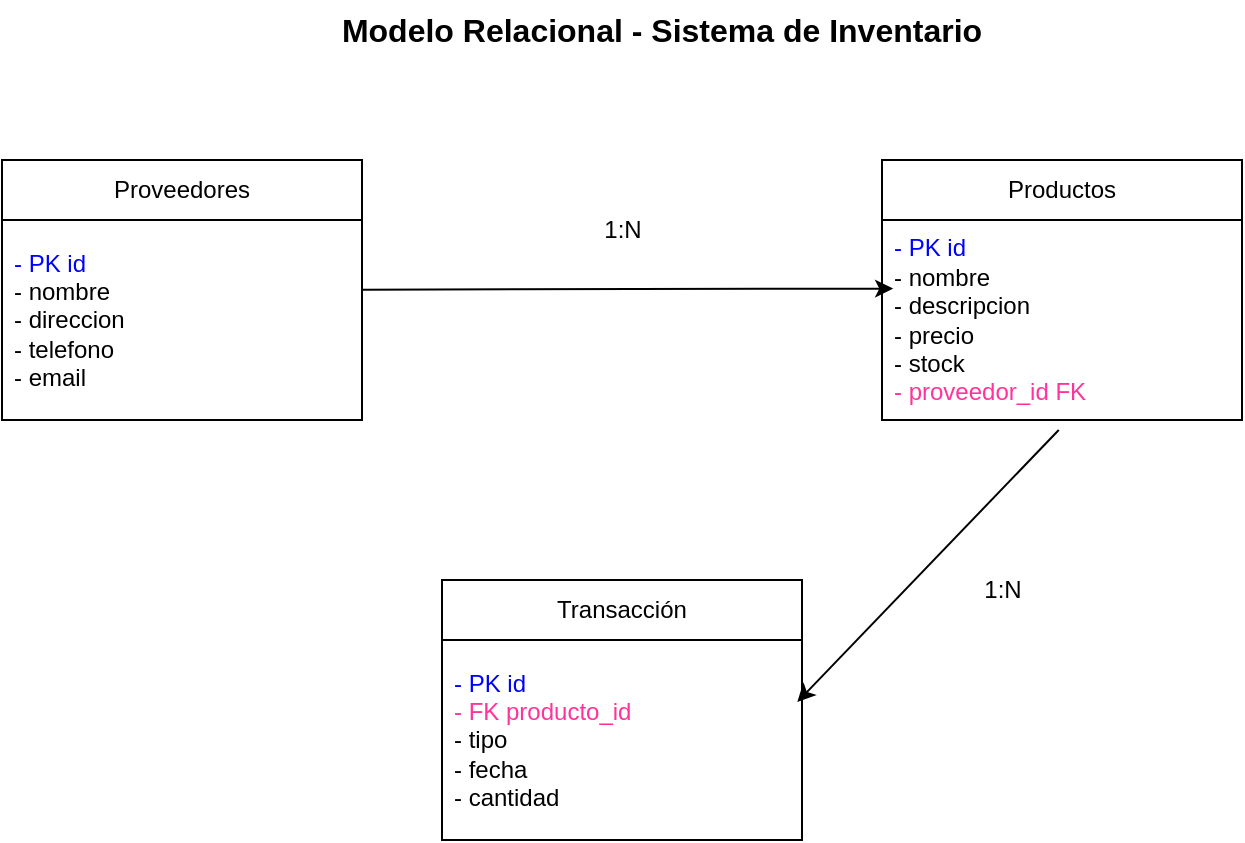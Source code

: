 <mxfile>
    <diagram id="d3jmf_HaA8kFaK0TcC_a" name="Modelo Relacional">
        <mxGraphModel dx="532" dy="214" grid="1" gridSize="10" guides="1" tooltips="1" connect="1" arrows="1" fold="1" page="1" pageScale="1" pageWidth="850" pageHeight="1100" math="0" shadow="0">
            <root>
                <mxCell id="0"/>
                <mxCell id="1" parent="0"/>
                <mxCell id="61" value="Modelo Relacional - Sistema de Inventario" style="text;html=1;strokeColor=none;fillColor=none;align=center;verticalAlign=middle;whiteSpace=wrap;rounded=0;fontSize=16;fontStyle=1;" parent="1" vertex="1">
                    <mxGeometry x="190" y="70" width="400" height="30" as="geometry"/>
                </mxCell>
                <mxCell id="70" value="" style="ellipse;whiteSpace=wrap;html=1;aspect=fixed;fillColor=none;strokeColor=none;" parent="1" vertex="1">
                    <mxGeometry x="477" y="125" width="6" height="6" as="geometry"/>
                </mxCell>
                <mxCell id="71" value="" style="ellipse;whiteSpace=wrap;html=1;aspect=fixed;fillColor=none;strokeColor=none;" parent="1" vertex="1">
                    <mxGeometry x="477" y="125" width="6" height="6" as="geometry"/>
                </mxCell>
                <mxCell id="100" value="" style="edgeStyle=none;html=1;entryX=0.031;entryY=0.343;entryDx=0;entryDy=0;entryPerimeter=0;" parent="1" source="84" target="97" edge="1">
                    <mxGeometry relative="1" as="geometry">
                        <mxPoint x="380" y="187.4" as="targetPoint"/>
                    </mxGeometry>
                </mxCell>
                <mxCell id="84" value="Proveedores" style="swimlane;fontStyle=0;childLayout=stackLayout;horizontal=1;startSize=30;horizontalStack=0;resizeParent=1;resizeParentMax=0;resizeLast=0;collapsible=1;marginBottom=0;whiteSpace=wrap;html=1;" parent="1" vertex="1">
                    <mxGeometry x="60" y="150" width="180" height="130" as="geometry"/>
                </mxCell>
                <mxCell id="85" value="&lt;font&gt;&lt;font style=&quot;color: rgb(0, 0, 255);&quot;&gt;- PK id&lt;/font&gt;&lt;br style=&quot;scrollbar-color: rgb(226, 226, 226) rgb(251, 251, 251);&quot;&gt;&lt;/font&gt;&lt;span style=&quot;color: rgb(0, 0, 0);&quot;&gt;- nombre&lt;/span&gt;&lt;br style=&quot;color: rgb(63, 63, 63); scrollbar-color: rgb(226, 226, 226) rgb(251, 251, 251);&quot;&gt;&lt;span style=&quot;color: rgb(0, 0, 0);&quot;&gt;- direccion&lt;/span&gt;&lt;br style=&quot;color: rgb(63, 63, 63); scrollbar-color: rgb(226, 226, 226) rgb(251, 251, 251);&quot;&gt;&lt;span style=&quot;color: rgb(0, 0, 0);&quot;&gt;- telefono&lt;/span&gt;&lt;br style=&quot;color: rgb(63, 63, 63); scrollbar-color: rgb(226, 226, 226) rgb(251, 251, 251);&quot;&gt;&lt;span style=&quot;color: rgb(0, 0, 0);&quot;&gt;- email&lt;/span&gt;" style="text;strokeColor=none;fillColor=none;align=left;verticalAlign=middle;spacingLeft=4;spacingRight=4;overflow=hidden;points=[[0,0.5],[1,0.5]];portConstraint=eastwest;rotatable=0;whiteSpace=wrap;html=1;" parent="84" vertex="1">
                    <mxGeometry y="30" width="180" height="100" as="geometry"/>
                </mxCell>
                <mxCell id="96" value="Productos" style="swimlane;fontStyle=0;childLayout=stackLayout;horizontal=1;startSize=30;horizontalStack=0;resizeParent=1;resizeParentMax=0;resizeLast=0;collapsible=1;marginBottom=0;whiteSpace=wrap;html=1;" parent="1" vertex="1">
                    <mxGeometry x="500" y="150" width="180" height="130" as="geometry"/>
                </mxCell>
                <mxCell id="97" value="&lt;font&gt;&lt;span&gt;&lt;font style=&quot;color: rgb(0, 0, 255);&quot;&gt;- PK id&lt;/font&gt;&lt;/span&gt;&lt;br style=&quot;scrollbar-color: rgb(226, 226, 226) rgb(251, 251, 251); color: rgb(63, 63, 63);&quot;&gt;&lt;/font&gt;&lt;span style=&quot;color: rgb(0, 0, 0);&quot;&gt;- nombre&lt;/span&gt;&lt;br style=&quot;color: rgb(63, 63, 63); scrollbar-color: rgb(226, 226, 226) rgb(251, 251, 251);&quot;&gt;&lt;span style=&quot;color: rgb(0, 0, 0);&quot;&gt;- descripcion&lt;/span&gt;&lt;div&gt;&lt;span style=&quot;color: rgb(0, 0, 0);&quot;&gt;- precio&lt;/span&gt;&lt;/div&gt;&lt;div&gt;&lt;span style=&quot;color: rgb(0, 0, 0);&quot;&gt;- stock&lt;/span&gt;&lt;/div&gt;&lt;div&gt;&lt;span&gt;&lt;font style=&quot;color: rgb(255, 51, 153);&quot;&gt;- proveedor_id FK&lt;/font&gt;&lt;/span&gt;&lt;/div&gt;" style="text;strokeColor=none;fillColor=none;align=left;verticalAlign=middle;spacingLeft=4;spacingRight=4;overflow=hidden;points=[[0,0.5],[1,0.5]];portConstraint=eastwest;rotatable=0;whiteSpace=wrap;html=1;" parent="96" vertex="1">
                    <mxGeometry y="30" width="180" height="100" as="geometry"/>
                </mxCell>
                <mxCell id="101" value="1:N" style="text;html=1;align=center;verticalAlign=middle;resizable=0;points=[];autosize=1;strokeColor=none;fillColor=none;" parent="1" vertex="1">
                    <mxGeometry x="350" y="170" width="40" height="30" as="geometry"/>
                </mxCell>
                <mxCell id="103" value="Transacción" style="swimlane;fontStyle=0;childLayout=stackLayout;horizontal=1;startSize=30;horizontalStack=0;resizeParent=1;resizeParentMax=0;resizeLast=0;collapsible=1;marginBottom=0;whiteSpace=wrap;html=1;" parent="1" vertex="1">
                    <mxGeometry x="280" y="360" width="180" height="130" as="geometry"/>
                </mxCell>
                <mxCell id="104" value="&lt;font&gt;&lt;span&gt;&lt;font style=&quot;color: rgb(0, 0, 255);&quot;&gt;- PK id&lt;/font&gt;&lt;/span&gt;&lt;br style=&quot;scrollbar-color: rgb(226, 226, 226) rgb(251, 251, 251); color: rgb(63, 63, 63);&quot;&gt;&lt;/font&gt;&lt;span&gt;&lt;font style=&quot;color: rgb(255, 51, 153);&quot;&gt;- FK producto_id&lt;/font&gt;&lt;/span&gt;&lt;div&gt;&lt;span style=&quot;color: rgb(0, 0, 0);&quot;&gt;- tipo&lt;/span&gt;&lt;/div&gt;&lt;div&gt;&lt;span style=&quot;color: rgb(0, 0, 0);&quot;&gt;- fecha&lt;/span&gt;&lt;/div&gt;&lt;div&gt;&lt;span style=&quot;color: rgb(0, 0, 0);&quot;&gt;- cantidad&lt;/span&gt;&lt;/div&gt;" style="text;strokeColor=none;fillColor=none;align=left;verticalAlign=middle;spacingLeft=4;spacingRight=4;overflow=hidden;points=[[0,0.5],[1,0.5]];portConstraint=eastwest;rotatable=0;whiteSpace=wrap;html=1;" parent="103" vertex="1">
                    <mxGeometry y="30" width="180" height="100" as="geometry"/>
                </mxCell>
                <mxCell id="105" value="" style="edgeStyle=none;html=1;entryX=0.987;entryY=0.31;entryDx=0;entryDy=0;entryPerimeter=0;exitX=0.491;exitY=1.05;exitDx=0;exitDy=0;exitPerimeter=0;" parent="1" source="97" target="104" edge="1">
                    <mxGeometry relative="1" as="geometry">
                        <mxPoint x="425" y="375.33" as="sourcePoint"/>
                        <mxPoint x="691" y="374.33" as="targetPoint"/>
                    </mxGeometry>
                </mxCell>
                <mxCell id="106" value="1:N" style="text;html=1;align=center;verticalAlign=middle;resizable=0;points=[];autosize=1;strokeColor=none;fillColor=none;" parent="1" vertex="1">
                    <mxGeometry x="540" y="350" width="40" height="30" as="geometry"/>
                </mxCell>
            </root>
        </mxGraphModel>
    </diagram>
</mxfile>